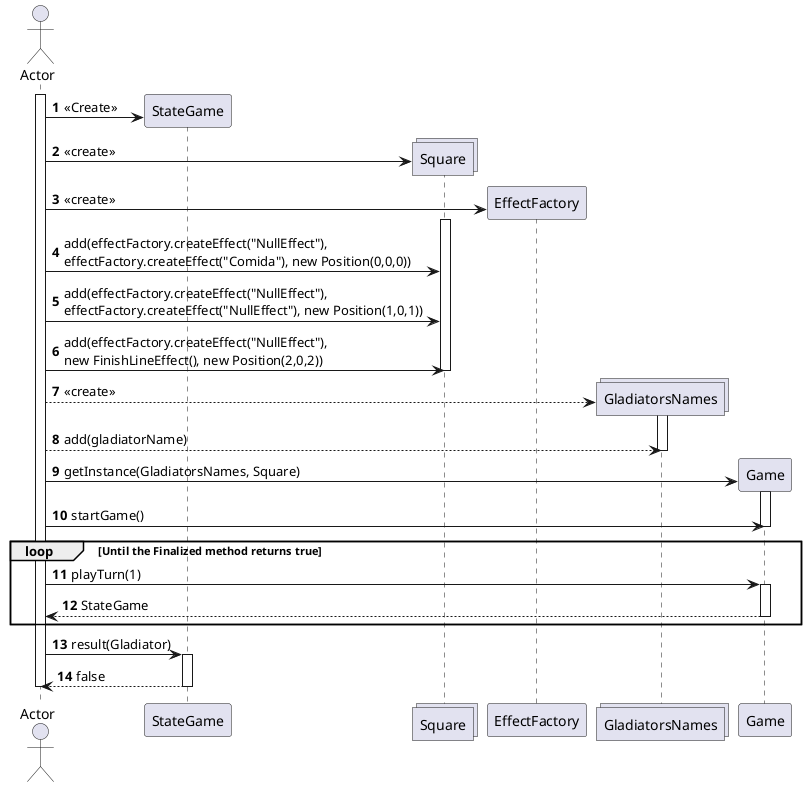 @startuml
autonumber

autonumber
actor Actor

activate Actor

create StateGame
Actor -> StateGame: <<Create>>
create collections Square
Actor -> Square: <<create>>
create EffectFactory
Actor -> EffectFactory: <<create>>

activate Square
    Actor -> Square: add(effectFactory.createEffect("NullEffect"),\neffectFactory.createEffect("Comida"), new Position(0,0,0))
    Actor -> Square: add(effectFactory.createEffect("NullEffect"),\neffectFactory.createEffect("NullEffect"), new Position(1,0,1))
    Actor -> Square: add(effectFactory.createEffect("NullEffect"),\nnew FinishLineEffect(), new Position(2,0,2))
deactivate Square

create collections GladiatorsNames
Actor --> GladiatorsNames: <<create>>
activate GladiatorsNames
    Actor --> GladiatorsNames: add(gladiatorName)
deactivate GladiatorsNames

create Game
Actor -> Game: getInstance(GladiatorsNames, Square)
activate Game
    Actor -> Game: startGame()
deactivate Game

loop Until the Finalized method returns true
Actor -> Game: playTurn(1)
activate Game
    Game --> Actor: StateGame
deactivate Game
end loop

Actor -> StateGame: result(Gladiator)
activate StateGame
    StateGame --> Actor: false
deactivate StateGame

deactivate Actor

@enduml